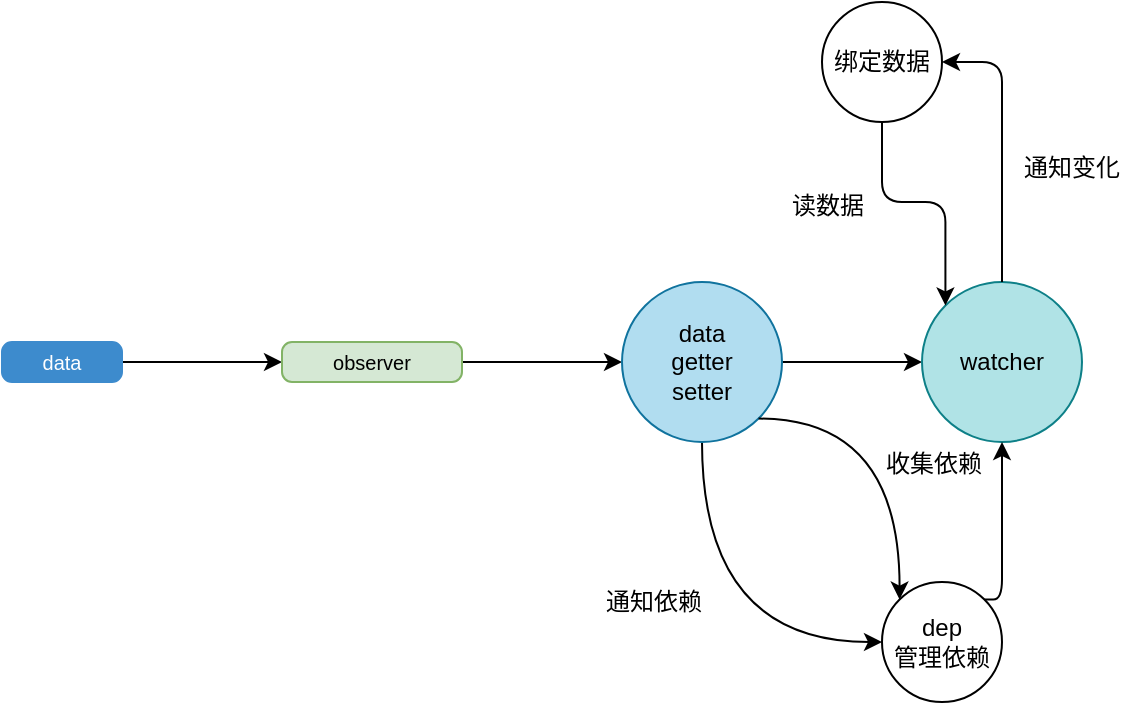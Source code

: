 <mxfile version="10.9.6" type="github"><diagram id="NEFxRQX93b61w3JYUcY9" name="Page-1"><mxGraphModel dx="1422" dy="715" grid="1" gridSize="10" guides="1" tooltips="1" connect="1" arrows="1" fold="1" page="1" pageScale="1" pageWidth="827" pageHeight="1169" math="0" shadow="0"><root><mxCell id="0"/><mxCell id="1" parent="0"/><mxCell id="V03IZLMQ87mvfCS1ujit-3" value="" style="edgeStyle=orthogonalEdgeStyle;rounded=0;orthogonalLoop=1;jettySize=auto;html=1;" parent="1" source="V03IZLMQ87mvfCS1ujit-1" target="V03IZLMQ87mvfCS1ujit-2" edge="1"><mxGeometry relative="1" as="geometry"/></mxCell><mxCell id="V03IZLMQ87mvfCS1ujit-1" value="data" style="html=1;shadow=0;dashed=0;shape=mxgraph.bootstrap.rrect;rSize=5;fillColor=#3D8BCD;align=center;strokeColor=#3D8BCD;fontColor=#ffffff;fontSize=10;whiteSpace=wrap;" parent="1" vertex="1"><mxGeometry x="40" y="240" width="60" height="20" as="geometry"/></mxCell><mxCell id="V03IZLMQ87mvfCS1ujit-6" value="" style="edgeStyle=orthogonalEdgeStyle;rounded=0;orthogonalLoop=1;jettySize=auto;html=1;entryX=0;entryY=0.5;entryDx=0;entryDy=0;" parent="1" source="V03IZLMQ87mvfCS1ujit-2" target="V03IZLMQ87mvfCS1ujit-7" edge="1"><mxGeometry relative="1" as="geometry"><mxPoint x="350" y="250" as="targetPoint"/></mxGeometry></mxCell><mxCell id="V03IZLMQ87mvfCS1ujit-2" value="observer" style="html=1;shadow=0;dashed=0;shape=mxgraph.bootstrap.rrect;rSize=5;fillColor=#d5e8d4;align=center;strokeColor=#82b366;fontSize=10;whiteSpace=wrap;" parent="1" vertex="1"><mxGeometry x="180" y="240" width="90" height="20" as="geometry"/></mxCell><mxCell id="cZ8RKa2x4juGTx-Enu4Q-4" style="edgeStyle=orthogonalEdgeStyle;rounded=0;orthogonalLoop=1;jettySize=auto;html=1;exitX=1;exitY=0.5;exitDx=0;exitDy=0;entryX=0;entryY=0.5;entryDx=0;entryDy=0;" edge="1" parent="1" source="V03IZLMQ87mvfCS1ujit-7" target="cZ8RKa2x4juGTx-Enu4Q-1"><mxGeometry relative="1" as="geometry"/></mxCell><mxCell id="cZ8RKa2x4juGTx-Enu4Q-7" style="edgeStyle=orthogonalEdgeStyle;orthogonalLoop=1;jettySize=auto;html=1;exitX=0.5;exitY=1;exitDx=0;exitDy=0;entryX=0;entryY=0.5;entryDx=0;entryDy=0;curved=1;" edge="1" parent="1" source="V03IZLMQ87mvfCS1ujit-7" target="cZ8RKa2x4juGTx-Enu4Q-6"><mxGeometry relative="1" as="geometry"><Array as="points"><mxPoint x="390" y="390"/></Array></mxGeometry></mxCell><mxCell id="V03IZLMQ87mvfCS1ujit-7" value="data&lt;br&gt;getter&lt;br&gt;setter" style="ellipse;whiteSpace=wrap;html=1;aspect=fixed;fillColor=#b1ddf0;strokeColor=#10739e;" parent="1" vertex="1"><mxGeometry x="350" y="210" width="80" height="80" as="geometry"/></mxCell><mxCell id="cZ8RKa2x4juGTx-Enu4Q-1" value="watcher" style="ellipse;whiteSpace=wrap;html=1;aspect=fixed;fillColor=#b0e3e6;strokeColor=#0e8088;" vertex="1" parent="1"><mxGeometry x="500" y="210" width="80" height="80" as="geometry"/></mxCell><mxCell id="cZ8RKa2x4juGTx-Enu4Q-11" style="edgeStyle=orthogonalEdgeStyle;curved=1;orthogonalLoop=1;jettySize=auto;html=1;exitX=1;exitY=1;exitDx=0;exitDy=0;entryX=0;entryY=0;entryDx=0;entryDy=0;" edge="1" parent="1" source="V03IZLMQ87mvfCS1ujit-7" target="cZ8RKa2x4juGTx-Enu4Q-6"><mxGeometry relative="1" as="geometry"><mxPoint x="450" y="300" as="sourcePoint"/><Array as="points"><mxPoint x="489" y="278"/></Array></mxGeometry></mxCell><mxCell id="cZ8RKa2x4juGTx-Enu4Q-12" style="edgeStyle=orthogonalEdgeStyle;orthogonalLoop=1;jettySize=auto;html=1;exitX=1;exitY=0;exitDx=0;exitDy=0;rounded=1;" edge="1" parent="1" source="cZ8RKa2x4juGTx-Enu4Q-6" target="cZ8RKa2x4juGTx-Enu4Q-1"><mxGeometry relative="1" as="geometry"><Array as="points"><mxPoint x="540" y="369"/></Array></mxGeometry></mxCell><mxCell id="cZ8RKa2x4juGTx-Enu4Q-6" value="dep&lt;br&gt;管理依赖" style="ellipse;whiteSpace=wrap;html=1;aspect=fixed;" vertex="1" parent="1"><mxGeometry x="480" y="360" width="60" height="60" as="geometry"/></mxCell><mxCell id="cZ8RKa2x4juGTx-Enu4Q-14" value="通知依赖" style="text;html=1;resizable=0;points=[];autosize=1;align=left;verticalAlign=top;spacingTop=-4;" vertex="1" parent="1"><mxGeometry x="340" y="360" width="60" height="20" as="geometry"/></mxCell><mxCell id="cZ8RKa2x4juGTx-Enu4Q-15" value="收集依赖" style="text;html=1;resizable=0;points=[];autosize=1;align=left;verticalAlign=top;spacingTop=-4;" vertex="1" parent="1"><mxGeometry x="480" y="291" width="60" height="20" as="geometry"/></mxCell><mxCell id="cZ8RKa2x4juGTx-Enu4Q-17" style="edgeStyle=orthogonalEdgeStyle;rounded=1;orthogonalLoop=1;jettySize=auto;html=1;exitX=0.5;exitY=1;exitDx=0;exitDy=0;entryX=0;entryY=0;entryDx=0;entryDy=0;" edge="1" parent="1" source="cZ8RKa2x4juGTx-Enu4Q-16" target="cZ8RKa2x4juGTx-Enu4Q-1"><mxGeometry relative="1" as="geometry"/></mxCell><mxCell id="cZ8RKa2x4juGTx-Enu4Q-19" style="edgeStyle=orthogonalEdgeStyle;rounded=1;orthogonalLoop=1;jettySize=auto;html=1;exitX=0.5;exitY=0;exitDx=0;exitDy=0;entryX=1;entryY=0.5;entryDx=0;entryDy=0;" edge="1" parent="1" source="cZ8RKa2x4juGTx-Enu4Q-1" target="cZ8RKa2x4juGTx-Enu4Q-16"><mxGeometry relative="1" as="geometry"/></mxCell><mxCell id="cZ8RKa2x4juGTx-Enu4Q-16" value="绑定数据" style="ellipse;whiteSpace=wrap;html=1;aspect=fixed;" vertex="1" parent="1"><mxGeometry x="450" y="70" width="60" height="60" as="geometry"/></mxCell><mxCell id="cZ8RKa2x4juGTx-Enu4Q-18" value="读数据" style="text;html=1;resizable=0;points=[];autosize=1;align=left;verticalAlign=top;spacingTop=-4;" vertex="1" parent="1"><mxGeometry x="433" y="162" width="50" height="20" as="geometry"/></mxCell><mxCell id="cZ8RKa2x4juGTx-Enu4Q-20" value="通知变化" style="text;html=1;resizable=0;points=[];autosize=1;align=left;verticalAlign=top;spacingTop=-4;" vertex="1" parent="1"><mxGeometry x="549" y="143" width="60" height="20" as="geometry"/></mxCell></root></mxGraphModel></diagram></mxfile>